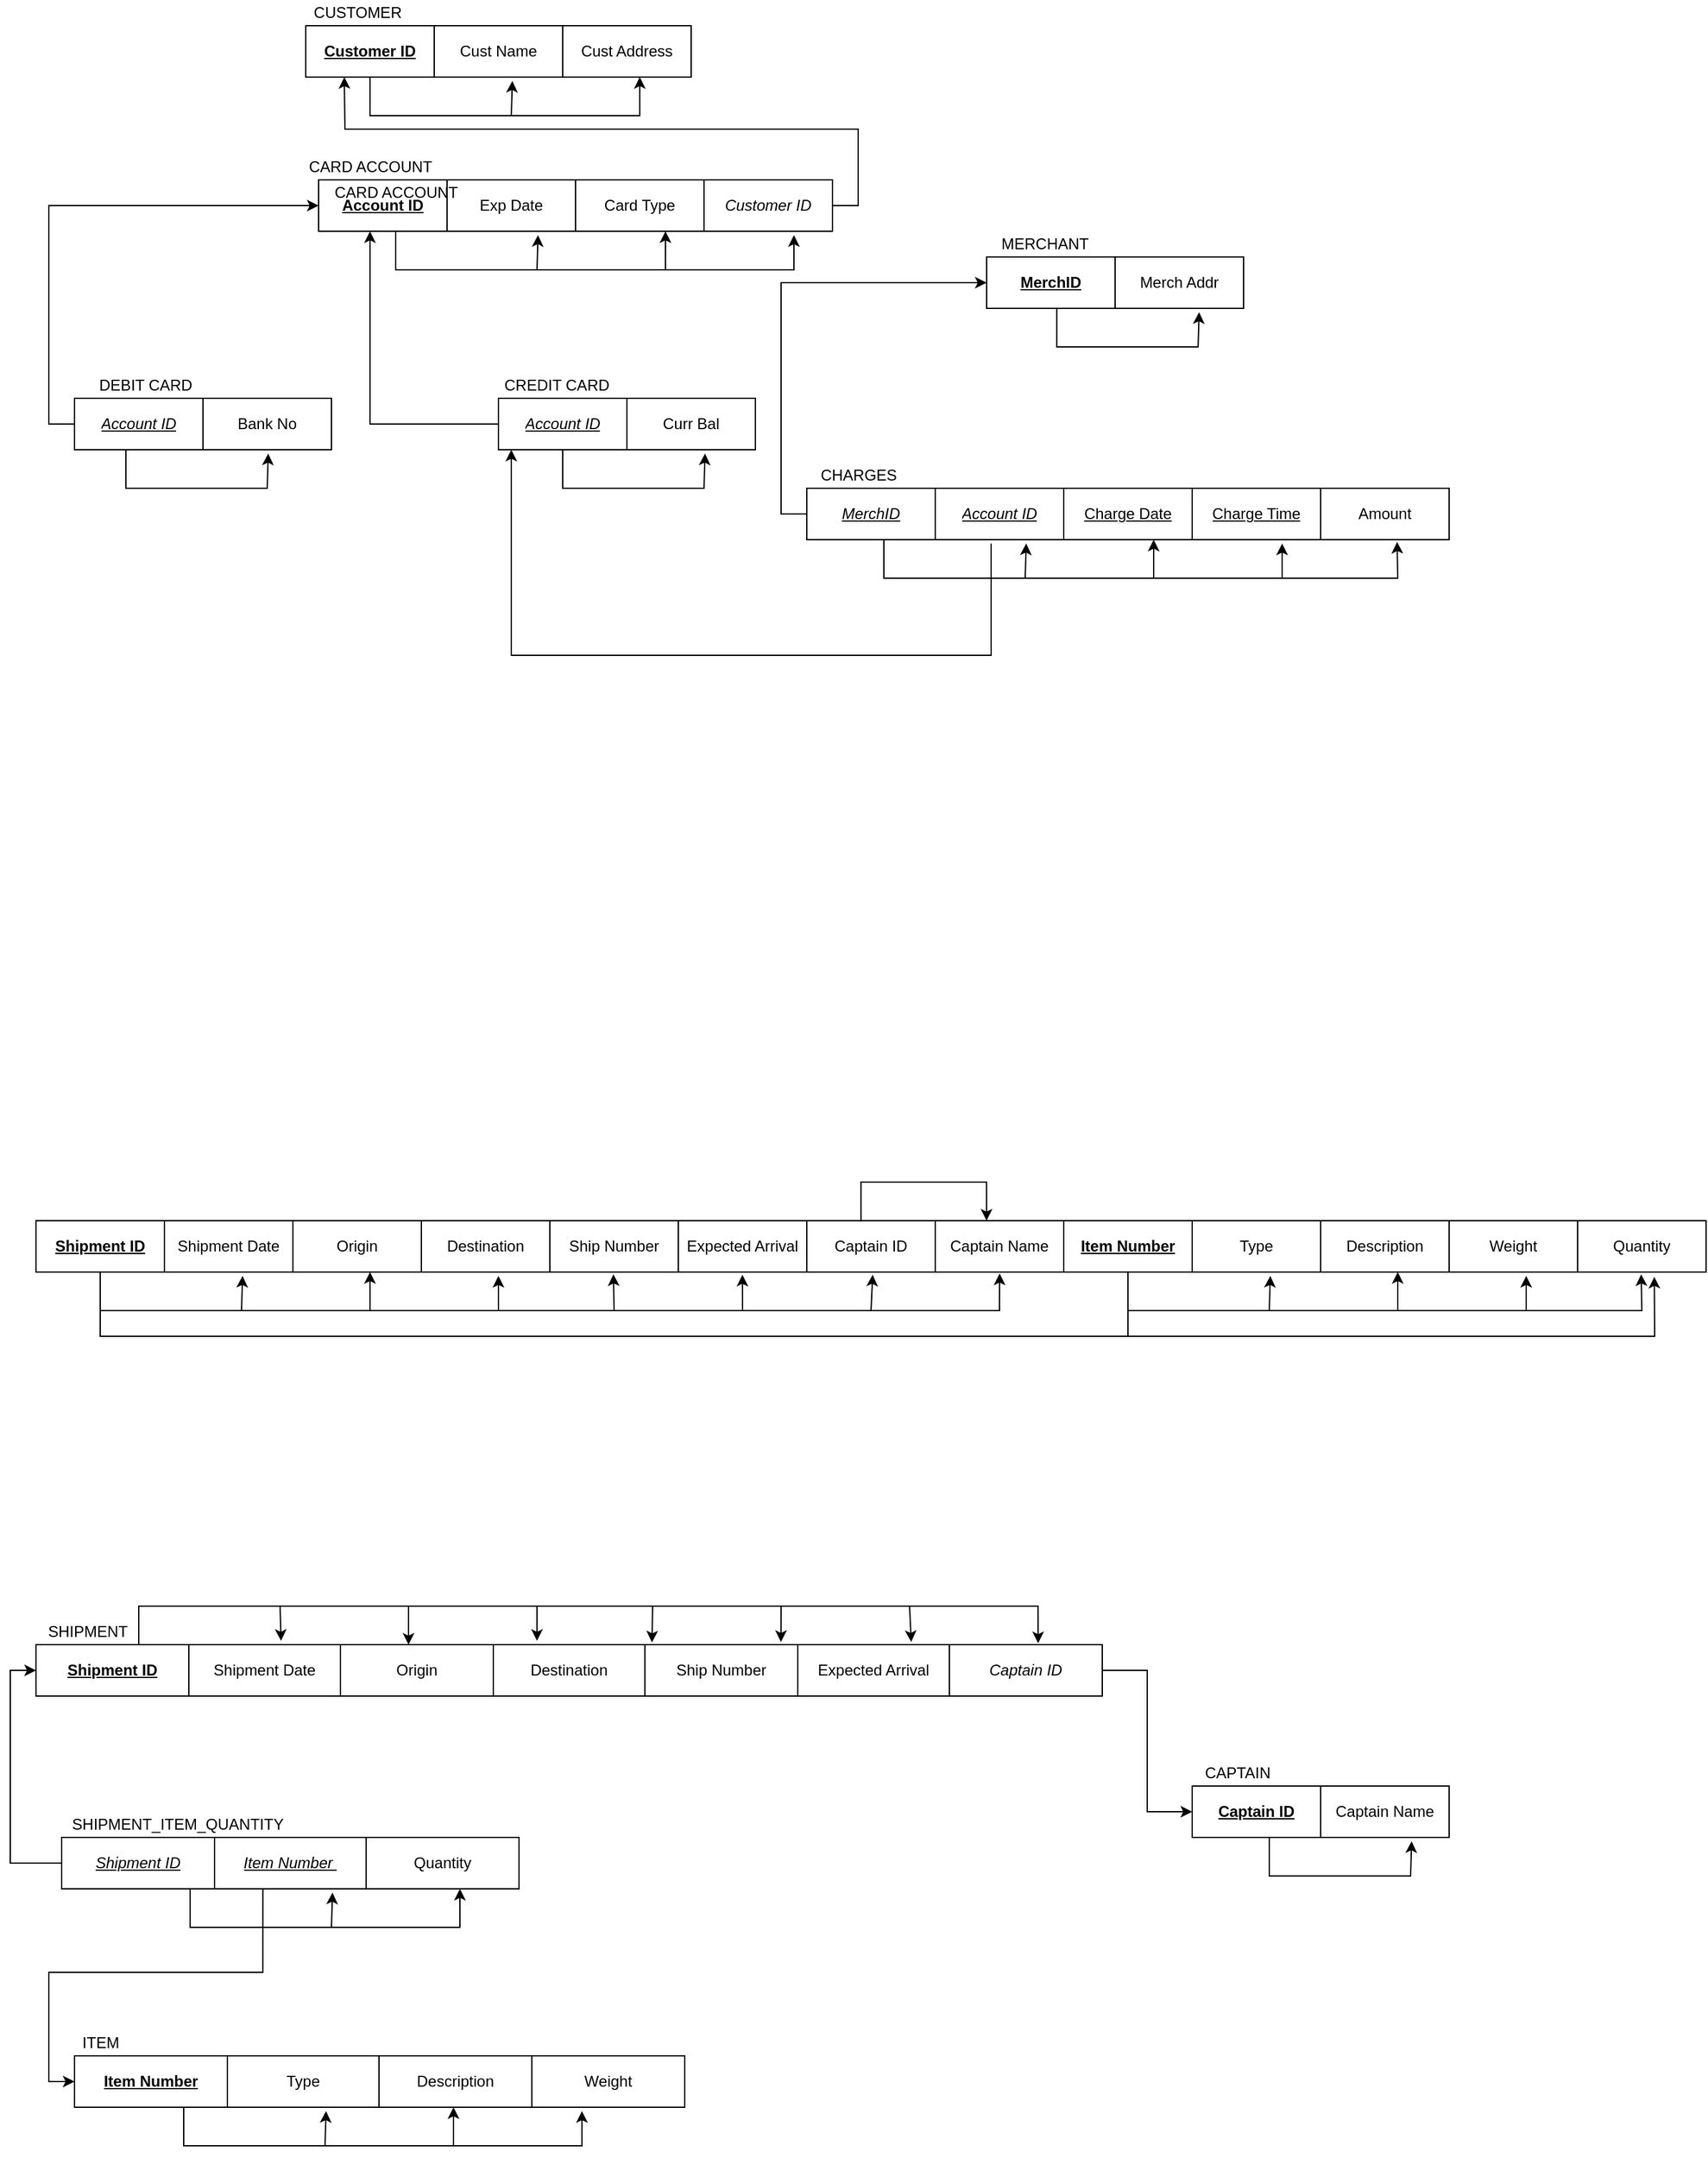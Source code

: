 <mxfile version="16.4.7" type="github">
  <diagram id="DbcbIl6KBmMP3xQ4cQWt" name="Page-1">
    <mxGraphModel dx="2333" dy="964" grid="1" gridSize="10" guides="1" tooltips="1" connect="1" arrows="1" fold="1" page="1" pageScale="1" pageWidth="850" pageHeight="1100" math="0" shadow="0">
      <root>
        <mxCell id="0" />
        <mxCell id="1" parent="0" />
        <mxCell id="wj06lY_lrKmPzSuohOTd-1" value="" style="shape=table;startSize=0;container=1;collapsible=0;childLayout=tableLayout;" vertex="1" parent="1">
          <mxGeometry x="210" y="160" width="300" height="40" as="geometry" />
        </mxCell>
        <mxCell id="wj06lY_lrKmPzSuohOTd-2" value="" style="shape=tableRow;horizontal=0;startSize=0;swimlaneHead=0;swimlaneBody=0;top=0;left=0;bottom=0;right=0;collapsible=0;dropTarget=0;fillColor=none;points=[[0,0.5],[1,0.5]];portConstraint=eastwest;" vertex="1" parent="wj06lY_lrKmPzSuohOTd-1">
          <mxGeometry width="300" height="40" as="geometry" />
        </mxCell>
        <mxCell id="wj06lY_lrKmPzSuohOTd-3" value="&lt;b&gt;&lt;u&gt;Customer ID&lt;/u&gt;&lt;/b&gt;" style="shape=partialRectangle;html=1;whiteSpace=wrap;connectable=0;overflow=hidden;fillColor=none;top=0;left=0;bottom=0;right=0;pointerEvents=1;" vertex="1" parent="wj06lY_lrKmPzSuohOTd-2">
          <mxGeometry width="100" height="40" as="geometry">
            <mxRectangle width="100" height="40" as="alternateBounds" />
          </mxGeometry>
        </mxCell>
        <mxCell id="wj06lY_lrKmPzSuohOTd-4" value="Cust Name" style="shape=partialRectangle;html=1;whiteSpace=wrap;connectable=0;overflow=hidden;fillColor=none;top=0;left=0;bottom=0;right=0;pointerEvents=1;" vertex="1" parent="wj06lY_lrKmPzSuohOTd-2">
          <mxGeometry x="100" width="100" height="40" as="geometry">
            <mxRectangle width="100" height="40" as="alternateBounds" />
          </mxGeometry>
        </mxCell>
        <mxCell id="wj06lY_lrKmPzSuohOTd-5" value="Cust Address" style="shape=partialRectangle;html=1;whiteSpace=wrap;connectable=0;overflow=hidden;fillColor=none;top=0;left=0;bottom=0;right=0;pointerEvents=1;" vertex="1" parent="wj06lY_lrKmPzSuohOTd-2">
          <mxGeometry x="200" width="100" height="40" as="geometry">
            <mxRectangle width="100" height="40" as="alternateBounds" />
          </mxGeometry>
        </mxCell>
        <mxCell id="wj06lY_lrKmPzSuohOTd-7" value="CUSTOMER" style="text;html=1;align=center;verticalAlign=middle;resizable=0;points=[];autosize=1;strokeColor=none;fillColor=none;" vertex="1" parent="1">
          <mxGeometry x="210" y="140" width="80" height="20" as="geometry" />
        </mxCell>
        <mxCell id="wj06lY_lrKmPzSuohOTd-9" value="" style="shape=table;startSize=0;container=1;collapsible=0;childLayout=tableLayout;" vertex="1" parent="1">
          <mxGeometry x="220" y="280" width="400" height="40" as="geometry" />
        </mxCell>
        <mxCell id="wj06lY_lrKmPzSuohOTd-10" value="" style="shape=tableRow;horizontal=0;startSize=0;swimlaneHead=0;swimlaneBody=0;top=0;left=0;bottom=0;right=0;collapsible=0;dropTarget=0;fillColor=none;points=[[0,0.5],[1,0.5]];portConstraint=eastwest;" vertex="1" parent="wj06lY_lrKmPzSuohOTd-9">
          <mxGeometry width="400" height="40" as="geometry" />
        </mxCell>
        <mxCell id="wj06lY_lrKmPzSuohOTd-11" value="&lt;b&gt;&lt;u&gt;Account ID&lt;/u&gt;&lt;/b&gt;" style="shape=partialRectangle;html=1;whiteSpace=wrap;connectable=0;overflow=hidden;fillColor=none;top=0;left=0;bottom=0;right=0;pointerEvents=1;" vertex="1" parent="wj06lY_lrKmPzSuohOTd-10">
          <mxGeometry width="100" height="40" as="geometry">
            <mxRectangle width="100" height="40" as="alternateBounds" />
          </mxGeometry>
        </mxCell>
        <mxCell id="wj06lY_lrKmPzSuohOTd-12" value="Exp Date" style="shape=partialRectangle;html=1;whiteSpace=wrap;connectable=0;overflow=hidden;fillColor=none;top=0;left=0;bottom=0;right=0;pointerEvents=1;" vertex="1" parent="wj06lY_lrKmPzSuohOTd-10">
          <mxGeometry x="100" width="100" height="40" as="geometry">
            <mxRectangle width="100" height="40" as="alternateBounds" />
          </mxGeometry>
        </mxCell>
        <mxCell id="wj06lY_lrKmPzSuohOTd-13" value="Card Type" style="shape=partialRectangle;html=1;whiteSpace=wrap;connectable=0;overflow=hidden;fillColor=none;top=0;left=0;bottom=0;right=0;pointerEvents=1;" vertex="1" parent="wj06lY_lrKmPzSuohOTd-10">
          <mxGeometry x="200" width="100" height="40" as="geometry">
            <mxRectangle width="100" height="40" as="alternateBounds" />
          </mxGeometry>
        </mxCell>
        <mxCell id="wj06lY_lrKmPzSuohOTd-14" value="&lt;i&gt;Customer ID&lt;/i&gt;" style="shape=partialRectangle;html=1;whiteSpace=wrap;connectable=0;overflow=hidden;fillColor=none;top=0;left=0;bottom=0;right=0;pointerEvents=1;" vertex="1" parent="wj06lY_lrKmPzSuohOTd-10">
          <mxGeometry x="300" width="100" height="40" as="geometry">
            <mxRectangle width="100" height="40" as="alternateBounds" />
          </mxGeometry>
        </mxCell>
        <mxCell id="wj06lY_lrKmPzSuohOTd-15" value="CARD ACCOUNT" style="text;html=1;align=center;verticalAlign=middle;resizable=0;points=[];autosize=1;strokeColor=none;fillColor=none;" vertex="1" parent="1">
          <mxGeometry x="205" y="260" width="110" height="20" as="geometry" />
        </mxCell>
        <mxCell id="wj06lY_lrKmPzSuohOTd-16" value="" style="shape=table;startSize=0;container=1;collapsible=0;childLayout=tableLayout;" vertex="1" parent="1">
          <mxGeometry x="30" y="450" width="200" height="40" as="geometry" />
        </mxCell>
        <mxCell id="wj06lY_lrKmPzSuohOTd-17" value="" style="shape=tableRow;horizontal=0;startSize=0;swimlaneHead=0;swimlaneBody=0;top=0;left=0;bottom=0;right=0;collapsible=0;dropTarget=0;fillColor=none;points=[[0,0.5],[1,0.5]];portConstraint=eastwest;" vertex="1" parent="wj06lY_lrKmPzSuohOTd-16">
          <mxGeometry width="200" height="40" as="geometry" />
        </mxCell>
        <mxCell id="wj06lY_lrKmPzSuohOTd-18" value="&lt;i&gt;&lt;u&gt;Account ID&lt;/u&gt;&lt;/i&gt;" style="shape=partialRectangle;html=1;whiteSpace=wrap;connectable=0;overflow=hidden;fillColor=none;top=0;left=0;bottom=0;right=0;pointerEvents=1;" vertex="1" parent="wj06lY_lrKmPzSuohOTd-17">
          <mxGeometry width="100" height="40" as="geometry">
            <mxRectangle width="100" height="40" as="alternateBounds" />
          </mxGeometry>
        </mxCell>
        <mxCell id="wj06lY_lrKmPzSuohOTd-19" value="Bank No" style="shape=partialRectangle;html=1;whiteSpace=wrap;connectable=0;overflow=hidden;fillColor=none;top=0;left=0;bottom=0;right=0;pointerEvents=1;" vertex="1" parent="wj06lY_lrKmPzSuohOTd-17">
          <mxGeometry x="100" width="100" height="40" as="geometry">
            <mxRectangle width="100" height="40" as="alternateBounds" />
          </mxGeometry>
        </mxCell>
        <mxCell id="wj06lY_lrKmPzSuohOTd-22" value="" style="shape=table;startSize=0;container=1;collapsible=0;childLayout=tableLayout;" vertex="1" parent="1">
          <mxGeometry x="360" y="450" width="200" height="40" as="geometry" />
        </mxCell>
        <mxCell id="wj06lY_lrKmPzSuohOTd-23" value="" style="shape=tableRow;horizontal=0;startSize=0;swimlaneHead=0;swimlaneBody=0;top=0;left=0;bottom=0;right=0;collapsible=0;dropTarget=0;fillColor=none;points=[[0,0.5],[1,0.5]];portConstraint=eastwest;" vertex="1" parent="wj06lY_lrKmPzSuohOTd-22">
          <mxGeometry width="200" height="40" as="geometry" />
        </mxCell>
        <mxCell id="wj06lY_lrKmPzSuohOTd-24" value="&lt;u&gt;&lt;i&gt;Account ID&lt;/i&gt;&lt;/u&gt;" style="shape=partialRectangle;html=1;whiteSpace=wrap;connectable=0;overflow=hidden;fillColor=none;top=0;left=0;bottom=0;right=0;pointerEvents=1;" vertex="1" parent="wj06lY_lrKmPzSuohOTd-23">
          <mxGeometry width="100" height="40" as="geometry">
            <mxRectangle width="100" height="40" as="alternateBounds" />
          </mxGeometry>
        </mxCell>
        <mxCell id="wj06lY_lrKmPzSuohOTd-25" value="Curr Bal" style="shape=partialRectangle;html=1;whiteSpace=wrap;connectable=0;overflow=hidden;fillColor=none;top=0;left=0;bottom=0;right=0;pointerEvents=1;" vertex="1" parent="wj06lY_lrKmPzSuohOTd-23">
          <mxGeometry x="100" width="100" height="40" as="geometry">
            <mxRectangle width="100" height="40" as="alternateBounds" />
          </mxGeometry>
        </mxCell>
        <mxCell id="wj06lY_lrKmPzSuohOTd-26" value="" style="shape=table;startSize=0;container=1;collapsible=0;childLayout=tableLayout;" vertex="1" parent="1">
          <mxGeometry x="740" y="340" width="200" height="40" as="geometry" />
        </mxCell>
        <mxCell id="wj06lY_lrKmPzSuohOTd-27" value="" style="shape=tableRow;horizontal=0;startSize=0;swimlaneHead=0;swimlaneBody=0;top=0;left=0;bottom=0;right=0;collapsible=0;dropTarget=0;fillColor=none;points=[[0,0.5],[1,0.5]];portConstraint=eastwest;" vertex="1" parent="wj06lY_lrKmPzSuohOTd-26">
          <mxGeometry width="200" height="40" as="geometry" />
        </mxCell>
        <mxCell id="wj06lY_lrKmPzSuohOTd-28" value="&lt;u&gt;&lt;b&gt;MerchID&lt;/b&gt;&lt;/u&gt;" style="shape=partialRectangle;html=1;whiteSpace=wrap;connectable=0;overflow=hidden;fillColor=none;top=0;left=0;bottom=0;right=0;pointerEvents=1;" vertex="1" parent="wj06lY_lrKmPzSuohOTd-27">
          <mxGeometry width="100" height="40" as="geometry">
            <mxRectangle width="100" height="40" as="alternateBounds" />
          </mxGeometry>
        </mxCell>
        <mxCell id="wj06lY_lrKmPzSuohOTd-29" value="Merch Addr" style="shape=partialRectangle;html=1;whiteSpace=wrap;connectable=0;overflow=hidden;fillColor=none;top=0;left=0;bottom=0;right=0;pointerEvents=1;" vertex="1" parent="wj06lY_lrKmPzSuohOTd-27">
          <mxGeometry x="100" width="100" height="40" as="geometry">
            <mxRectangle width="100" height="40" as="alternateBounds" />
          </mxGeometry>
        </mxCell>
        <mxCell id="wj06lY_lrKmPzSuohOTd-30" value="" style="shape=table;startSize=0;container=1;collapsible=0;childLayout=tableLayout;" vertex="1" parent="1">
          <mxGeometry x="600" y="520" width="500" height="40" as="geometry" />
        </mxCell>
        <mxCell id="wj06lY_lrKmPzSuohOTd-31" value="" style="shape=tableRow;horizontal=0;startSize=0;swimlaneHead=0;swimlaneBody=0;top=0;left=0;bottom=0;right=0;collapsible=0;dropTarget=0;fillColor=none;points=[[0,0.5],[1,0.5]];portConstraint=eastwest;" vertex="1" parent="wj06lY_lrKmPzSuohOTd-30">
          <mxGeometry width="500" height="40" as="geometry" />
        </mxCell>
        <mxCell id="wj06lY_lrKmPzSuohOTd-32" value="&lt;u&gt;&lt;i&gt;MerchID&lt;/i&gt;&lt;/u&gt;" style="shape=partialRectangle;html=1;whiteSpace=wrap;connectable=0;overflow=hidden;fillColor=none;top=0;left=0;bottom=0;right=0;pointerEvents=1;" vertex="1" parent="wj06lY_lrKmPzSuohOTd-31">
          <mxGeometry width="100" height="40" as="geometry">
            <mxRectangle width="100" height="40" as="alternateBounds" />
          </mxGeometry>
        </mxCell>
        <mxCell id="wj06lY_lrKmPzSuohOTd-33" value="&lt;i&gt;&lt;u&gt;Account ID&lt;/u&gt;&lt;/i&gt;" style="shape=partialRectangle;html=1;whiteSpace=wrap;connectable=0;overflow=hidden;fillColor=none;top=0;left=0;bottom=0;right=0;pointerEvents=1;" vertex="1" parent="wj06lY_lrKmPzSuohOTd-31">
          <mxGeometry x="100" width="100" height="40" as="geometry">
            <mxRectangle width="100" height="40" as="alternateBounds" />
          </mxGeometry>
        </mxCell>
        <mxCell id="wj06lY_lrKmPzSuohOTd-34" value="&lt;u&gt;Charge Date&lt;/u&gt;" style="shape=partialRectangle;html=1;whiteSpace=wrap;connectable=0;overflow=hidden;fillColor=none;top=0;left=0;bottom=0;right=0;pointerEvents=1;" vertex="1" parent="wj06lY_lrKmPzSuohOTd-31">
          <mxGeometry x="200" width="100" height="40" as="geometry">
            <mxRectangle width="100" height="40" as="alternateBounds" />
          </mxGeometry>
        </mxCell>
        <mxCell id="wj06lY_lrKmPzSuohOTd-35" value="&lt;u&gt;Charge Time&lt;/u&gt;" style="shape=partialRectangle;html=1;whiteSpace=wrap;connectable=0;overflow=hidden;fillColor=none;top=0;left=0;bottom=0;right=0;pointerEvents=1;" vertex="1" parent="wj06lY_lrKmPzSuohOTd-31">
          <mxGeometry x="300" width="100" height="40" as="geometry">
            <mxRectangle width="100" height="40" as="alternateBounds" />
          </mxGeometry>
        </mxCell>
        <mxCell id="wj06lY_lrKmPzSuohOTd-37" value="Amount" style="shape=partialRectangle;html=1;whiteSpace=wrap;connectable=0;overflow=hidden;fillColor=none;top=0;left=0;bottom=0;right=0;pointerEvents=1;" vertex="1" parent="wj06lY_lrKmPzSuohOTd-31">
          <mxGeometry x="400" width="100" height="40" as="geometry">
            <mxRectangle width="100" height="40" as="alternateBounds" />
          </mxGeometry>
        </mxCell>
        <mxCell id="wj06lY_lrKmPzSuohOTd-40" style="edgeStyle=orthogonalEdgeStyle;rounded=0;orthogonalLoop=1;jettySize=auto;html=1;exitX=0;exitY=0.5;exitDx=0;exitDy=0;entryX=0.1;entryY=1;entryDx=0;entryDy=0;entryPerimeter=0;" edge="1" parent="1" source="wj06lY_lrKmPzSuohOTd-23" target="wj06lY_lrKmPzSuohOTd-10">
          <mxGeometry relative="1" as="geometry" />
        </mxCell>
        <mxCell id="wj06lY_lrKmPzSuohOTd-41" style="edgeStyle=orthogonalEdgeStyle;rounded=0;orthogonalLoop=1;jettySize=auto;html=1;exitX=0;exitY=0.5;exitDx=0;exitDy=0;entryX=0;entryY=0.5;entryDx=0;entryDy=0;" edge="1" parent="1" source="wj06lY_lrKmPzSuohOTd-17" target="wj06lY_lrKmPzSuohOTd-10">
          <mxGeometry relative="1" as="geometry" />
        </mxCell>
        <mxCell id="wj06lY_lrKmPzSuohOTd-42" style="edgeStyle=orthogonalEdgeStyle;rounded=0;orthogonalLoop=1;jettySize=auto;html=1;exitX=1;exitY=0.5;exitDx=0;exitDy=0;" edge="1" parent="1" source="wj06lY_lrKmPzSuohOTd-10">
          <mxGeometry relative="1" as="geometry">
            <mxPoint x="240" y="200" as="targetPoint" />
          </mxGeometry>
        </mxCell>
        <mxCell id="wj06lY_lrKmPzSuohOTd-43" value="" style="endArrow=classic;html=1;rounded=0;entryX=0.536;entryY=1.075;entryDx=0;entryDy=0;entryPerimeter=0;" edge="1" parent="1" target="wj06lY_lrKmPzSuohOTd-2">
          <mxGeometry width="50" height="50" relative="1" as="geometry">
            <mxPoint x="260" y="200" as="sourcePoint" />
            <mxPoint x="400" y="210" as="targetPoint" />
            <Array as="points">
              <mxPoint x="260" y="230" />
              <mxPoint x="370" y="230" />
            </Array>
          </mxGeometry>
        </mxCell>
        <mxCell id="wj06lY_lrKmPzSuohOTd-44" value="" style="endArrow=classic;html=1;rounded=0;" edge="1" parent="1">
          <mxGeometry width="50" height="50" relative="1" as="geometry">
            <mxPoint x="260" y="200" as="sourcePoint" />
            <mxPoint x="470" y="200" as="targetPoint" />
            <Array as="points">
              <mxPoint x="260" y="230" />
              <mxPoint x="470" y="230" />
            </Array>
          </mxGeometry>
        </mxCell>
        <mxCell id="wj06lY_lrKmPzSuohOTd-45" value="" style="endArrow=classic;html=1;rounded=0;entryX=0.536;entryY=1.075;entryDx=0;entryDy=0;entryPerimeter=0;" edge="1" parent="1">
          <mxGeometry width="50" height="50" relative="1" as="geometry">
            <mxPoint x="280" y="320" as="sourcePoint" />
            <mxPoint x="390.8" y="323" as="targetPoint" />
            <Array as="points">
              <mxPoint x="280" y="350" />
              <mxPoint x="390" y="350" />
            </Array>
          </mxGeometry>
        </mxCell>
        <mxCell id="wj06lY_lrKmPzSuohOTd-46" value="" style="endArrow=classic;html=1;rounded=0;" edge="1" parent="1">
          <mxGeometry width="50" height="50" relative="1" as="geometry">
            <mxPoint x="280" y="320" as="sourcePoint" />
            <mxPoint x="490" y="320" as="targetPoint" />
            <Array as="points">
              <mxPoint x="280" y="350" />
              <mxPoint x="490" y="350" />
            </Array>
          </mxGeometry>
        </mxCell>
        <mxCell id="wj06lY_lrKmPzSuohOTd-47" value="" style="endArrow=classic;html=1;rounded=0;entryX=0.536;entryY=1.075;entryDx=0;entryDy=0;entryPerimeter=0;" edge="1" parent="1">
          <mxGeometry width="50" height="50" relative="1" as="geometry">
            <mxPoint x="70" y="490" as="sourcePoint" />
            <mxPoint x="180.8" y="493" as="targetPoint" />
            <Array as="points">
              <mxPoint x="70" y="520" />
              <mxPoint x="180" y="520" />
            </Array>
          </mxGeometry>
        </mxCell>
        <mxCell id="wj06lY_lrKmPzSuohOTd-49" value="" style="endArrow=classic;html=1;rounded=0;entryX=0.536;entryY=1.075;entryDx=0;entryDy=0;entryPerimeter=0;" edge="1" parent="1">
          <mxGeometry width="50" height="50" relative="1" as="geometry">
            <mxPoint x="410" y="490" as="sourcePoint" />
            <mxPoint x="520.8" y="493" as="targetPoint" />
            <Array as="points">
              <mxPoint x="410" y="520" />
              <mxPoint x="520" y="520" />
            </Array>
          </mxGeometry>
        </mxCell>
        <mxCell id="wj06lY_lrKmPzSuohOTd-51" value="" style="endArrow=classic;html=1;rounded=0;entryX=0.925;entryY=1.075;entryDx=0;entryDy=0;entryPerimeter=0;" edge="1" parent="1" target="wj06lY_lrKmPzSuohOTd-10">
          <mxGeometry width="50" height="50" relative="1" as="geometry">
            <mxPoint x="280" y="320" as="sourcePoint" />
            <mxPoint x="490" y="320" as="targetPoint" />
            <Array as="points">
              <mxPoint x="280" y="350" />
              <mxPoint x="590" y="350" />
            </Array>
          </mxGeometry>
        </mxCell>
        <mxCell id="wj06lY_lrKmPzSuohOTd-53" value="" style="endArrow=classic;html=1;rounded=0;entryX=0.536;entryY=1.075;entryDx=0;entryDy=0;entryPerimeter=0;" edge="1" parent="1">
          <mxGeometry width="50" height="50" relative="1" as="geometry">
            <mxPoint x="660" y="560" as="sourcePoint" />
            <mxPoint x="770.8" y="563" as="targetPoint" />
            <Array as="points">
              <mxPoint x="660" y="590" />
              <mxPoint x="770" y="590" />
            </Array>
          </mxGeometry>
        </mxCell>
        <mxCell id="wj06lY_lrKmPzSuohOTd-54" value="" style="endArrow=classic;html=1;rounded=0;" edge="1" parent="1">
          <mxGeometry width="50" height="50" relative="1" as="geometry">
            <mxPoint x="660" y="560" as="sourcePoint" />
            <mxPoint x="870" y="560" as="targetPoint" />
            <Array as="points">
              <mxPoint x="660" y="590" />
              <mxPoint x="870" y="590" />
            </Array>
          </mxGeometry>
        </mxCell>
        <mxCell id="wj06lY_lrKmPzSuohOTd-55" value="" style="endArrow=classic;html=1;rounded=0;entryX=0.925;entryY=1.075;entryDx=0;entryDy=0;entryPerimeter=0;" edge="1" parent="1">
          <mxGeometry width="50" height="50" relative="1" as="geometry">
            <mxPoint x="660" y="560" as="sourcePoint" />
            <mxPoint x="970" y="563" as="targetPoint" />
            <Array as="points">
              <mxPoint x="660" y="590" />
              <mxPoint x="970" y="590" />
            </Array>
          </mxGeometry>
        </mxCell>
        <mxCell id="wj06lY_lrKmPzSuohOTd-56" style="edgeStyle=orthogonalEdgeStyle;rounded=0;orthogonalLoop=1;jettySize=auto;html=1;exitX=0;exitY=0.5;exitDx=0;exitDy=0;entryX=0;entryY=0.5;entryDx=0;entryDy=0;" edge="1" parent="1" source="wj06lY_lrKmPzSuohOTd-31" target="wj06lY_lrKmPzSuohOTd-27">
          <mxGeometry relative="1" as="geometry">
            <Array as="points">
              <mxPoint x="580" y="540" />
              <mxPoint x="580" y="360" />
              <mxPoint x="730" y="360" />
            </Array>
          </mxGeometry>
        </mxCell>
        <mxCell id="wj06lY_lrKmPzSuohOTd-57" value="" style="endArrow=classic;html=1;rounded=0;edgeStyle=orthogonalEdgeStyle;exitX=0.287;exitY=1.075;exitDx=0;exitDy=0;exitPerimeter=0;" edge="1" parent="1" source="wj06lY_lrKmPzSuohOTd-31">
          <mxGeometry width="50" height="50" relative="1" as="geometry">
            <mxPoint x="760" y="650" as="sourcePoint" />
            <mxPoint x="370" y="490" as="targetPoint" />
            <Array as="points">
              <mxPoint x="744" y="650" />
              <mxPoint x="370" y="650" />
            </Array>
          </mxGeometry>
        </mxCell>
        <mxCell id="wj06lY_lrKmPzSuohOTd-58" value="" style="endArrow=classic;html=1;rounded=0;entryX=0.919;entryY=1.044;entryDx=0;entryDy=0;entryPerimeter=0;" edge="1" parent="1" target="wj06lY_lrKmPzSuohOTd-31">
          <mxGeometry width="50" height="50" relative="1" as="geometry">
            <mxPoint x="660" y="560.0" as="sourcePoint" />
            <mxPoint x="970" y="563" as="targetPoint" />
            <Array as="points">
              <mxPoint x="660" y="590" />
              <mxPoint x="1060" y="590" />
            </Array>
          </mxGeometry>
        </mxCell>
        <mxCell id="wj06lY_lrKmPzSuohOTd-59" value="" style="endArrow=classic;html=1;rounded=0;entryX=0.536;entryY=1.075;entryDx=0;entryDy=0;entryPerimeter=0;" edge="1" parent="1">
          <mxGeometry width="50" height="50" relative="1" as="geometry">
            <mxPoint x="794.6" y="380.0" as="sourcePoint" />
            <mxPoint x="905.4" y="383" as="targetPoint" />
            <Array as="points">
              <mxPoint x="794.6" y="410" />
              <mxPoint x="904.6" y="410" />
            </Array>
          </mxGeometry>
        </mxCell>
        <mxCell id="wj06lY_lrKmPzSuohOTd-62" value="" style="shape=table;startSize=0;container=1;collapsible=0;childLayout=tableLayout;" vertex="1" parent="1">
          <mxGeometry y="1090" width="1300" height="40" as="geometry" />
        </mxCell>
        <mxCell id="wj06lY_lrKmPzSuohOTd-63" value="" style="shape=tableRow;horizontal=0;startSize=0;swimlaneHead=0;swimlaneBody=0;top=0;left=0;bottom=0;right=0;collapsible=0;dropTarget=0;fillColor=none;points=[[0,0.5],[1,0.5]];portConstraint=eastwest;" vertex="1" parent="wj06lY_lrKmPzSuohOTd-62">
          <mxGeometry width="1300" height="40" as="geometry" />
        </mxCell>
        <mxCell id="wj06lY_lrKmPzSuohOTd-64" value="&lt;u&gt;&lt;b&gt;Shipment ID&lt;/b&gt;&lt;/u&gt;" style="shape=partialRectangle;html=1;whiteSpace=wrap;connectable=0;overflow=hidden;fillColor=none;top=0;left=0;bottom=0;right=0;pointerEvents=1;" vertex="1" parent="wj06lY_lrKmPzSuohOTd-63">
          <mxGeometry width="100" height="40" as="geometry">
            <mxRectangle width="100" height="40" as="alternateBounds" />
          </mxGeometry>
        </mxCell>
        <mxCell id="wj06lY_lrKmPzSuohOTd-65" value="Shipment Date" style="shape=partialRectangle;html=1;whiteSpace=wrap;connectable=0;overflow=hidden;fillColor=none;top=0;left=0;bottom=0;right=0;pointerEvents=1;" vertex="1" parent="wj06lY_lrKmPzSuohOTd-63">
          <mxGeometry x="100" width="100" height="40" as="geometry">
            <mxRectangle width="100" height="40" as="alternateBounds" />
          </mxGeometry>
        </mxCell>
        <mxCell id="wj06lY_lrKmPzSuohOTd-66" value="Origin" style="shape=partialRectangle;html=1;whiteSpace=wrap;connectable=0;overflow=hidden;fillColor=none;top=0;left=0;bottom=0;right=0;pointerEvents=1;" vertex="1" parent="wj06lY_lrKmPzSuohOTd-63">
          <mxGeometry x="200" width="100" height="40" as="geometry">
            <mxRectangle width="100" height="40" as="alternateBounds" />
          </mxGeometry>
        </mxCell>
        <mxCell id="wj06lY_lrKmPzSuohOTd-67" value="Destination" style="shape=partialRectangle;html=1;whiteSpace=wrap;connectable=0;overflow=hidden;fillColor=none;top=0;left=0;bottom=0;right=0;pointerEvents=1;" vertex="1" parent="wj06lY_lrKmPzSuohOTd-63">
          <mxGeometry x="300" width="100" height="40" as="geometry">
            <mxRectangle width="100" height="40" as="alternateBounds" />
          </mxGeometry>
        </mxCell>
        <mxCell id="wj06lY_lrKmPzSuohOTd-68" value="Ship Number" style="shape=partialRectangle;html=1;whiteSpace=wrap;connectable=0;overflow=hidden;fillColor=none;top=0;left=0;bottom=0;right=0;pointerEvents=1;" vertex="1" parent="wj06lY_lrKmPzSuohOTd-63">
          <mxGeometry x="400" width="100" height="40" as="geometry">
            <mxRectangle width="100" height="40" as="alternateBounds" />
          </mxGeometry>
        </mxCell>
        <mxCell id="wj06lY_lrKmPzSuohOTd-69" value="Expected Arrival" style="shape=partialRectangle;html=1;whiteSpace=wrap;connectable=0;overflow=hidden;fillColor=none;top=0;left=0;bottom=0;right=0;pointerEvents=1;" vertex="1" parent="wj06lY_lrKmPzSuohOTd-63">
          <mxGeometry x="500" width="100" height="40" as="geometry">
            <mxRectangle width="100" height="40" as="alternateBounds" />
          </mxGeometry>
        </mxCell>
        <mxCell id="wj06lY_lrKmPzSuohOTd-70" value="Captain ID" style="shape=partialRectangle;html=1;whiteSpace=wrap;connectable=0;overflow=hidden;fillColor=none;top=0;left=0;bottom=0;right=0;pointerEvents=1;" vertex="1" parent="wj06lY_lrKmPzSuohOTd-63">
          <mxGeometry x="600" width="100" height="40" as="geometry">
            <mxRectangle width="100" height="40" as="alternateBounds" />
          </mxGeometry>
        </mxCell>
        <mxCell id="wj06lY_lrKmPzSuohOTd-71" value="Captain Name" style="shape=partialRectangle;html=1;whiteSpace=wrap;connectable=0;overflow=hidden;fillColor=none;top=0;left=0;bottom=0;right=0;pointerEvents=1;" vertex="1" parent="wj06lY_lrKmPzSuohOTd-63">
          <mxGeometry x="700" width="100" height="40" as="geometry">
            <mxRectangle width="100" height="40" as="alternateBounds" />
          </mxGeometry>
        </mxCell>
        <mxCell id="wj06lY_lrKmPzSuohOTd-72" value="&lt;b&gt;&lt;u&gt;Item Number&lt;/u&gt;&lt;/b&gt;" style="shape=partialRectangle;html=1;whiteSpace=wrap;connectable=0;overflow=hidden;fillColor=none;top=0;left=0;bottom=0;right=0;pointerEvents=1;" vertex="1" parent="wj06lY_lrKmPzSuohOTd-63">
          <mxGeometry x="800" width="100" height="40" as="geometry">
            <mxRectangle width="100" height="40" as="alternateBounds" />
          </mxGeometry>
        </mxCell>
        <mxCell id="wj06lY_lrKmPzSuohOTd-73" value="Type" style="shape=partialRectangle;html=1;whiteSpace=wrap;connectable=0;overflow=hidden;fillColor=none;top=0;left=0;bottom=0;right=0;pointerEvents=1;" vertex="1" parent="wj06lY_lrKmPzSuohOTd-63">
          <mxGeometry x="900" width="100" height="40" as="geometry">
            <mxRectangle width="100" height="40" as="alternateBounds" />
          </mxGeometry>
        </mxCell>
        <mxCell id="wj06lY_lrKmPzSuohOTd-74" value="Description" style="shape=partialRectangle;html=1;whiteSpace=wrap;connectable=0;overflow=hidden;fillColor=none;top=0;left=0;bottom=0;right=0;pointerEvents=1;" vertex="1" parent="wj06lY_lrKmPzSuohOTd-63">
          <mxGeometry x="1000" width="100" height="40" as="geometry">
            <mxRectangle width="100" height="40" as="alternateBounds" />
          </mxGeometry>
        </mxCell>
        <mxCell id="wj06lY_lrKmPzSuohOTd-75" value="Weight" style="shape=partialRectangle;html=1;whiteSpace=wrap;connectable=0;overflow=hidden;fillColor=none;top=0;left=0;bottom=0;right=0;pointerEvents=1;" vertex="1" parent="wj06lY_lrKmPzSuohOTd-63">
          <mxGeometry x="1100" width="100" height="40" as="geometry">
            <mxRectangle width="100" height="40" as="alternateBounds" />
          </mxGeometry>
        </mxCell>
        <mxCell id="wj06lY_lrKmPzSuohOTd-76" value="Quantity" style="shape=partialRectangle;html=1;whiteSpace=wrap;connectable=0;overflow=hidden;fillColor=none;top=0;left=0;bottom=0;right=0;pointerEvents=1;" vertex="1" parent="wj06lY_lrKmPzSuohOTd-63">
          <mxGeometry x="1200" width="100" height="40" as="geometry">
            <mxRectangle width="100" height="40" as="alternateBounds" />
          </mxGeometry>
        </mxCell>
        <mxCell id="wj06lY_lrKmPzSuohOTd-77" value="" style="endArrow=classic;html=1;rounded=0;entryX=0.536;entryY=1.075;entryDx=0;entryDy=0;entryPerimeter=0;" edge="1" parent="1">
          <mxGeometry width="50" height="50" relative="1" as="geometry">
            <mxPoint x="50" y="1130.0" as="sourcePoint" />
            <mxPoint x="160.8" y="1133" as="targetPoint" />
            <Array as="points">
              <mxPoint x="50" y="1160" />
              <mxPoint x="160" y="1160" />
            </Array>
          </mxGeometry>
        </mxCell>
        <mxCell id="wj06lY_lrKmPzSuohOTd-78" value="" style="endArrow=classic;html=1;rounded=0;" edge="1" parent="1">
          <mxGeometry width="50" height="50" relative="1" as="geometry">
            <mxPoint x="50" y="1130.0" as="sourcePoint" />
            <mxPoint x="260" y="1130.0" as="targetPoint" />
            <Array as="points">
              <mxPoint x="50" y="1160" />
              <mxPoint x="260" y="1160" />
            </Array>
          </mxGeometry>
        </mxCell>
        <mxCell id="wj06lY_lrKmPzSuohOTd-79" value="" style="endArrow=classic;html=1;rounded=0;entryX=0.925;entryY=1.075;entryDx=0;entryDy=0;entryPerimeter=0;" edge="1" parent="1">
          <mxGeometry width="50" height="50" relative="1" as="geometry">
            <mxPoint x="50" y="1130.0" as="sourcePoint" />
            <mxPoint x="360" y="1133" as="targetPoint" />
            <Array as="points">
              <mxPoint x="50" y="1160" />
              <mxPoint x="360" y="1160" />
            </Array>
          </mxGeometry>
        </mxCell>
        <mxCell id="wj06lY_lrKmPzSuohOTd-80" value="" style="endArrow=classic;html=1;rounded=0;entryX=0.919;entryY=1.044;entryDx=0;entryDy=0;entryPerimeter=0;" edge="1" parent="1">
          <mxGeometry width="50" height="50" relative="1" as="geometry">
            <mxPoint x="50" y="1130.0" as="sourcePoint" />
            <mxPoint x="449.5" y="1131.76" as="targetPoint" />
            <Array as="points">
              <mxPoint x="50" y="1160" />
              <mxPoint x="450" y="1160" />
            </Array>
          </mxGeometry>
        </mxCell>
        <mxCell id="wj06lY_lrKmPzSuohOTd-81" value="" style="endArrow=classic;html=1;rounded=0;entryX=0.423;entryY=1.053;entryDx=0;entryDy=0;entryPerimeter=0;" edge="1" parent="1" target="wj06lY_lrKmPzSuohOTd-63">
          <mxGeometry width="50" height="50" relative="1" as="geometry">
            <mxPoint x="50" y="1130" as="sourcePoint" />
            <mxPoint x="449.5" y="1131.76" as="targetPoint" />
            <Array as="points">
              <mxPoint x="50" y="1160" />
              <mxPoint x="550" y="1160" />
            </Array>
          </mxGeometry>
        </mxCell>
        <mxCell id="wj06lY_lrKmPzSuohOTd-82" value="" style="endArrow=classic;html=1;rounded=0;entryX=0.501;entryY=1.053;entryDx=0;entryDy=0;entryPerimeter=0;" edge="1" parent="1" target="wj06lY_lrKmPzSuohOTd-63">
          <mxGeometry width="50" height="50" relative="1" as="geometry">
            <mxPoint x="50" y="1130" as="sourcePoint" />
            <mxPoint x="549.9" y="1132.12" as="targetPoint" />
            <Array as="points">
              <mxPoint x="50" y="1160" />
              <mxPoint x="650" y="1160" />
            </Array>
          </mxGeometry>
        </mxCell>
        <mxCell id="wj06lY_lrKmPzSuohOTd-83" value="" style="endArrow=classic;html=1;rounded=0;entryX=0.577;entryY=1.029;entryDx=0;entryDy=0;entryPerimeter=0;" edge="1" parent="1" target="wj06lY_lrKmPzSuohOTd-63">
          <mxGeometry width="50" height="50" relative="1" as="geometry">
            <mxPoint x="50" y="1130" as="sourcePoint" />
            <mxPoint x="651.3" y="1132.12" as="targetPoint" />
            <Array as="points">
              <mxPoint x="50" y="1160" />
              <mxPoint x="750" y="1160" />
            </Array>
          </mxGeometry>
        </mxCell>
        <mxCell id="wj06lY_lrKmPzSuohOTd-85" value="" style="endArrow=classic;html=1;rounded=0;fontSize=14;edgeStyle=orthogonalEdgeStyle;exitX=0.494;exitY=0.018;exitDx=0;exitDy=0;exitPerimeter=0;" edge="1" parent="1" source="wj06lY_lrKmPzSuohOTd-63">
          <mxGeometry width="50" height="50" relative="1" as="geometry">
            <mxPoint x="669.94" y="1050" as="sourcePoint" />
            <mxPoint x="739.94" y="1090" as="targetPoint" />
            <Array as="points">
              <mxPoint x="642" y="1060" />
              <mxPoint x="740" y="1060" />
            </Array>
          </mxGeometry>
        </mxCell>
        <mxCell id="wj06lY_lrKmPzSuohOTd-95" value="" style="endArrow=classic;html=1;rounded=0;entryX=0.536;entryY=1.075;entryDx=0;entryDy=0;entryPerimeter=0;" edge="1" parent="1">
          <mxGeometry width="50" height="50" relative="1" as="geometry">
            <mxPoint x="850" y="1130" as="sourcePoint" />
            <mxPoint x="960.8" y="1133" as="targetPoint" />
            <Array as="points">
              <mxPoint x="850" y="1160" />
              <mxPoint x="960" y="1160" />
            </Array>
          </mxGeometry>
        </mxCell>
        <mxCell id="wj06lY_lrKmPzSuohOTd-96" value="" style="endArrow=classic;html=1;rounded=0;" edge="1" parent="1">
          <mxGeometry width="50" height="50" relative="1" as="geometry">
            <mxPoint x="850" y="1130" as="sourcePoint" />
            <mxPoint x="1060" y="1130" as="targetPoint" />
            <Array as="points">
              <mxPoint x="850" y="1160" />
              <mxPoint x="1060" y="1160" />
            </Array>
          </mxGeometry>
        </mxCell>
        <mxCell id="wj06lY_lrKmPzSuohOTd-97" value="" style="endArrow=classic;html=1;rounded=0;entryX=0.925;entryY=1.075;entryDx=0;entryDy=0;entryPerimeter=0;" edge="1" parent="1">
          <mxGeometry width="50" height="50" relative="1" as="geometry">
            <mxPoint x="850" y="1130" as="sourcePoint" />
            <mxPoint x="1160" y="1133" as="targetPoint" />
            <Array as="points">
              <mxPoint x="850" y="1160" />
              <mxPoint x="1160" y="1160" />
            </Array>
          </mxGeometry>
        </mxCell>
        <mxCell id="wj06lY_lrKmPzSuohOTd-98" value="" style="endArrow=classic;html=1;rounded=0;entryX=0.919;entryY=1.044;entryDx=0;entryDy=0;entryPerimeter=0;" edge="1" parent="1">
          <mxGeometry width="50" height="50" relative="1" as="geometry">
            <mxPoint x="850" y="1130" as="sourcePoint" />
            <mxPoint x="1249.5" y="1131.76" as="targetPoint" />
            <Array as="points">
              <mxPoint x="850" y="1160" />
              <mxPoint x="1250" y="1160" />
            </Array>
          </mxGeometry>
        </mxCell>
        <mxCell id="wj06lY_lrKmPzSuohOTd-105" value="" style="shape=table;startSize=0;container=1;collapsible=0;childLayout=tableLayout;" vertex="1" parent="1">
          <mxGeometry y="1420" width="830" height="40" as="geometry" />
        </mxCell>
        <mxCell id="wj06lY_lrKmPzSuohOTd-106" value="" style="shape=tableRow;horizontal=0;startSize=0;swimlaneHead=0;swimlaneBody=0;top=0;left=0;bottom=0;right=0;collapsible=0;dropTarget=0;fillColor=none;points=[[0,0.5],[1,0.5]];portConstraint=eastwest;" vertex="1" parent="wj06lY_lrKmPzSuohOTd-105">
          <mxGeometry width="830" height="40" as="geometry" />
        </mxCell>
        <mxCell id="wj06lY_lrKmPzSuohOTd-107" value="&lt;u&gt;&lt;b&gt;Shipment ID&lt;/b&gt;&lt;/u&gt;" style="shape=partialRectangle;html=1;whiteSpace=wrap;connectable=0;overflow=hidden;fillColor=none;top=0;left=0;bottom=0;right=0;pointerEvents=1;" vertex="1" parent="wj06lY_lrKmPzSuohOTd-106">
          <mxGeometry width="119" height="40" as="geometry">
            <mxRectangle width="119" height="40" as="alternateBounds" />
          </mxGeometry>
        </mxCell>
        <mxCell id="wj06lY_lrKmPzSuohOTd-108" value="Shipment Date" style="shape=partialRectangle;html=1;whiteSpace=wrap;connectable=0;overflow=hidden;fillColor=none;top=0;left=0;bottom=0;right=0;pointerEvents=1;" vertex="1" parent="wj06lY_lrKmPzSuohOTd-106">
          <mxGeometry x="119" width="118" height="40" as="geometry">
            <mxRectangle width="118" height="40" as="alternateBounds" />
          </mxGeometry>
        </mxCell>
        <mxCell id="wj06lY_lrKmPzSuohOTd-109" value="Origin" style="shape=partialRectangle;html=1;whiteSpace=wrap;connectable=0;overflow=hidden;fillColor=none;top=0;left=0;bottom=0;right=0;pointerEvents=1;" vertex="1" parent="wj06lY_lrKmPzSuohOTd-106">
          <mxGeometry x="237" width="119" height="40" as="geometry">
            <mxRectangle width="119" height="40" as="alternateBounds" />
          </mxGeometry>
        </mxCell>
        <mxCell id="wj06lY_lrKmPzSuohOTd-110" value="Destination" style="shape=partialRectangle;html=1;whiteSpace=wrap;connectable=0;overflow=hidden;fillColor=none;top=0;left=0;bottom=0;right=0;pointerEvents=1;" vertex="1" parent="wj06lY_lrKmPzSuohOTd-106">
          <mxGeometry x="356" width="118" height="40" as="geometry">
            <mxRectangle width="118" height="40" as="alternateBounds" />
          </mxGeometry>
        </mxCell>
        <mxCell id="wj06lY_lrKmPzSuohOTd-111" value="Ship Number" style="shape=partialRectangle;html=1;whiteSpace=wrap;connectable=0;overflow=hidden;fillColor=none;top=0;left=0;bottom=0;right=0;pointerEvents=1;" vertex="1" parent="wj06lY_lrKmPzSuohOTd-106">
          <mxGeometry x="474" width="119" height="40" as="geometry">
            <mxRectangle width="119" height="40" as="alternateBounds" />
          </mxGeometry>
        </mxCell>
        <mxCell id="wj06lY_lrKmPzSuohOTd-112" value="Expected Arrival" style="shape=partialRectangle;html=1;whiteSpace=wrap;connectable=0;overflow=hidden;fillColor=none;top=0;left=0;bottom=0;right=0;pointerEvents=1;" vertex="1" parent="wj06lY_lrKmPzSuohOTd-106">
          <mxGeometry x="593" width="118" height="40" as="geometry">
            <mxRectangle width="118" height="40" as="alternateBounds" />
          </mxGeometry>
        </mxCell>
        <mxCell id="wj06lY_lrKmPzSuohOTd-113" value="&lt;i&gt;Captain ID&lt;/i&gt;" style="shape=partialRectangle;html=1;whiteSpace=wrap;connectable=0;overflow=hidden;fillColor=none;top=0;left=0;bottom=0;right=0;pointerEvents=1;" vertex="1" parent="wj06lY_lrKmPzSuohOTd-106">
          <mxGeometry x="711" width="119" height="40" as="geometry">
            <mxRectangle width="119" height="40" as="alternateBounds" />
          </mxGeometry>
        </mxCell>
        <mxCell id="wj06lY_lrKmPzSuohOTd-120" value="" style="endArrow=classic;html=1;rounded=0;entryX=0.536;entryY=1.075;entryDx=0;entryDy=0;entryPerimeter=0;" edge="1" parent="1">
          <mxGeometry width="50" height="50" relative="1" as="geometry">
            <mxPoint x="80" y="1420" as="sourcePoint" />
            <mxPoint x="190.8" y="1417" as="targetPoint" />
            <Array as="points">
              <mxPoint x="80" y="1390" />
              <mxPoint x="190.0" y="1390" />
            </Array>
          </mxGeometry>
        </mxCell>
        <mxCell id="wj06lY_lrKmPzSuohOTd-121" value="" style="endArrow=classic;html=1;rounded=0;" edge="1" parent="1">
          <mxGeometry width="50" height="50" relative="1" as="geometry">
            <mxPoint x="80" y="1420" as="sourcePoint" />
            <mxPoint x="290" y="1420" as="targetPoint" />
            <Array as="points">
              <mxPoint x="80" y="1390" />
              <mxPoint x="290" y="1390" />
            </Array>
          </mxGeometry>
        </mxCell>
        <mxCell id="wj06lY_lrKmPzSuohOTd-122" value="" style="endArrow=classic;html=1;rounded=0;entryX=0.925;entryY=1.075;entryDx=0;entryDy=0;entryPerimeter=0;" edge="1" parent="1">
          <mxGeometry width="50" height="50" relative="1" as="geometry">
            <mxPoint x="80" y="1420" as="sourcePoint" />
            <mxPoint x="390" y="1417" as="targetPoint" />
            <Array as="points">
              <mxPoint x="80" y="1390" />
              <mxPoint x="390" y="1390" />
            </Array>
          </mxGeometry>
        </mxCell>
        <mxCell id="wj06lY_lrKmPzSuohOTd-123" value="" style="endArrow=classic;html=1;rounded=0;entryX=0.919;entryY=1.044;entryDx=0;entryDy=0;entryPerimeter=0;" edge="1" parent="1">
          <mxGeometry width="50" height="50" relative="1" as="geometry">
            <mxPoint x="80" y="1420" as="sourcePoint" />
            <mxPoint x="479.5" y="1418.24" as="targetPoint" />
            <Array as="points">
              <mxPoint x="80" y="1390" />
              <mxPoint x="480" y="1390" />
            </Array>
          </mxGeometry>
        </mxCell>
        <mxCell id="wj06lY_lrKmPzSuohOTd-124" value="" style="endArrow=classic;html=1;rounded=0;entryX=0.423;entryY=1.053;entryDx=0;entryDy=0;entryPerimeter=0;" edge="1" parent="1">
          <mxGeometry width="50" height="50" relative="1" as="geometry">
            <mxPoint x="80" y="1420" as="sourcePoint" />
            <mxPoint x="579.9" y="1417.88" as="targetPoint" />
            <Array as="points">
              <mxPoint x="80" y="1390" />
              <mxPoint x="580.0" y="1390" />
            </Array>
          </mxGeometry>
        </mxCell>
        <mxCell id="wj06lY_lrKmPzSuohOTd-125" value="" style="endArrow=classic;html=1;rounded=0;entryX=0.501;entryY=1.053;entryDx=0;entryDy=0;entryPerimeter=0;" edge="1" parent="1">
          <mxGeometry width="50" height="50" relative="1" as="geometry">
            <mxPoint x="80" y="1420" as="sourcePoint" />
            <mxPoint x="681.3" y="1417.88" as="targetPoint" />
            <Array as="points">
              <mxPoint x="80" y="1390" />
              <mxPoint x="680.0" y="1390" />
            </Array>
          </mxGeometry>
        </mxCell>
        <mxCell id="wj06lY_lrKmPzSuohOTd-126" value="" style="endArrow=classic;html=1;rounded=0;entryX=0.577;entryY=1.029;entryDx=0;entryDy=0;entryPerimeter=0;" edge="1" parent="1">
          <mxGeometry width="50" height="50" relative="1" as="geometry">
            <mxPoint x="80" y="1420" as="sourcePoint" />
            <mxPoint x="780.1" y="1418.84" as="targetPoint" />
            <Array as="points">
              <mxPoint x="80" y="1390" />
              <mxPoint x="780.0" y="1390" />
            </Array>
          </mxGeometry>
        </mxCell>
        <mxCell id="wj06lY_lrKmPzSuohOTd-133" value="" style="shape=table;startSize=0;container=1;collapsible=0;childLayout=tableLayout;" vertex="1" parent="1">
          <mxGeometry x="900" y="1530" width="200" height="40" as="geometry" />
        </mxCell>
        <mxCell id="wj06lY_lrKmPzSuohOTd-134" value="" style="shape=tableRow;horizontal=0;startSize=0;swimlaneHead=0;swimlaneBody=0;top=0;left=0;bottom=0;right=0;collapsible=0;dropTarget=0;fillColor=none;points=[[0,0.5],[1,0.5]];portConstraint=eastwest;" vertex="1" parent="wj06lY_lrKmPzSuohOTd-133">
          <mxGeometry width="200" height="40" as="geometry" />
        </mxCell>
        <mxCell id="wj06lY_lrKmPzSuohOTd-135" value="&lt;u&gt;&lt;b&gt;Captain ID&lt;/b&gt;&lt;/u&gt;" style="shape=partialRectangle;html=1;whiteSpace=wrap;connectable=0;overflow=hidden;fillColor=none;top=0;left=0;bottom=0;right=0;pointerEvents=1;" vertex="1" parent="wj06lY_lrKmPzSuohOTd-134">
          <mxGeometry width="100" height="40" as="geometry">
            <mxRectangle width="100" height="40" as="alternateBounds" />
          </mxGeometry>
        </mxCell>
        <mxCell id="wj06lY_lrKmPzSuohOTd-136" value="Captain Name" style="shape=partialRectangle;html=1;whiteSpace=wrap;connectable=0;overflow=hidden;fillColor=none;top=0;left=0;bottom=0;right=0;pointerEvents=1;" vertex="1" parent="wj06lY_lrKmPzSuohOTd-134">
          <mxGeometry x="100" width="100" height="40" as="geometry">
            <mxRectangle width="100" height="40" as="alternateBounds" />
          </mxGeometry>
        </mxCell>
        <mxCell id="wj06lY_lrKmPzSuohOTd-137" value="" style="endArrow=classic;html=1;rounded=0;entryX=0.536;entryY=1.075;entryDx=0;entryDy=0;entryPerimeter=0;" edge="1" parent="1">
          <mxGeometry width="50" height="50" relative="1" as="geometry">
            <mxPoint x="960.0" y="1570" as="sourcePoint" />
            <mxPoint x="1070.8" y="1573" as="targetPoint" />
            <Array as="points">
              <mxPoint x="960" y="1600" />
              <mxPoint x="1070" y="1600" />
            </Array>
          </mxGeometry>
        </mxCell>
        <mxCell id="wj06lY_lrKmPzSuohOTd-138" value="" style="shape=table;startSize=0;container=1;collapsible=0;childLayout=tableLayout;" vertex="1" parent="1">
          <mxGeometry x="20" y="1570" width="356" height="40" as="geometry" />
        </mxCell>
        <mxCell id="wj06lY_lrKmPzSuohOTd-139" value="" style="shape=tableRow;horizontal=0;startSize=0;swimlaneHead=0;swimlaneBody=0;top=0;left=0;bottom=0;right=0;collapsible=0;dropTarget=0;fillColor=none;points=[[0,0.5],[1,0.5]];portConstraint=eastwest;" vertex="1" parent="wj06lY_lrKmPzSuohOTd-138">
          <mxGeometry width="356" height="40" as="geometry" />
        </mxCell>
        <mxCell id="wj06lY_lrKmPzSuohOTd-140" value="&lt;u&gt;&lt;i&gt;Shipment ID&lt;/i&gt;&lt;/u&gt;" style="shape=partialRectangle;html=1;whiteSpace=wrap;connectable=0;overflow=hidden;fillColor=none;top=0;left=0;bottom=0;right=0;pointerEvents=1;" vertex="1" parent="wj06lY_lrKmPzSuohOTd-139">
          <mxGeometry width="119" height="40" as="geometry">
            <mxRectangle width="119" height="40" as="alternateBounds" />
          </mxGeometry>
        </mxCell>
        <mxCell id="wj06lY_lrKmPzSuohOTd-141" value="&lt;i&gt;&lt;u&gt;Item Number&amp;nbsp;&lt;/u&gt;&lt;/i&gt;" style="shape=partialRectangle;html=1;whiteSpace=wrap;connectable=0;overflow=hidden;fillColor=none;top=0;left=0;bottom=0;right=0;pointerEvents=1;" vertex="1" parent="wj06lY_lrKmPzSuohOTd-139">
          <mxGeometry x="119" width="118" height="40" as="geometry">
            <mxRectangle width="118" height="40" as="alternateBounds" />
          </mxGeometry>
        </mxCell>
        <mxCell id="wj06lY_lrKmPzSuohOTd-142" value="Quantity" style="shape=partialRectangle;html=1;whiteSpace=wrap;connectable=0;overflow=hidden;fillColor=none;top=0;left=0;bottom=0;right=0;pointerEvents=1;" vertex="1" parent="wj06lY_lrKmPzSuohOTd-139">
          <mxGeometry x="237" width="119" height="40" as="geometry">
            <mxRectangle width="119" height="40" as="alternateBounds" />
          </mxGeometry>
        </mxCell>
        <mxCell id="wj06lY_lrKmPzSuohOTd-148" value="" style="endArrow=classic;html=1;rounded=0;entryX=0.969;entryY=1.093;entryDx=0;entryDy=0;entryPerimeter=0;" edge="1" parent="1" target="wj06lY_lrKmPzSuohOTd-63">
          <mxGeometry width="50" height="50" relative="1" as="geometry">
            <mxPoint x="50.0" y="1130" as="sourcePoint" />
            <mxPoint x="1250" y="1180" as="targetPoint" />
            <Array as="points">
              <mxPoint x="50" y="1180" />
              <mxPoint x="750" y="1180" />
              <mxPoint x="1020" y="1180" />
              <mxPoint x="1160" y="1180" />
              <mxPoint x="1260" y="1180" />
            </Array>
          </mxGeometry>
        </mxCell>
        <mxCell id="wj06lY_lrKmPzSuohOTd-149" value="" style="endArrow=none;html=1;rounded=0;fontSize=14;" edge="1" parent="1">
          <mxGeometry width="50" height="50" relative="1" as="geometry">
            <mxPoint x="850" y="1180" as="sourcePoint" />
            <mxPoint x="850" y="1130" as="targetPoint" />
          </mxGeometry>
        </mxCell>
        <mxCell id="wj06lY_lrKmPzSuohOTd-150" value="" style="endArrow=classic;html=1;rounded=0;entryX=0.536;entryY=1.075;entryDx=0;entryDy=0;entryPerimeter=0;" edge="1" parent="1">
          <mxGeometry width="50" height="50" relative="1" as="geometry">
            <mxPoint x="120.0" y="1610" as="sourcePoint" />
            <mxPoint x="230.8" y="1613" as="targetPoint" />
            <Array as="points">
              <mxPoint x="120" y="1640" />
              <mxPoint x="230" y="1640" />
            </Array>
          </mxGeometry>
        </mxCell>
        <mxCell id="wj06lY_lrKmPzSuohOTd-151" value="" style="endArrow=classic;html=1;rounded=0;" edge="1" parent="1">
          <mxGeometry width="50" height="50" relative="1" as="geometry">
            <mxPoint x="120.0" y="1610" as="sourcePoint" />
            <mxPoint x="330" y="1610" as="targetPoint" />
            <Array as="points">
              <mxPoint x="120" y="1640" />
              <mxPoint x="330" y="1640" />
            </Array>
          </mxGeometry>
        </mxCell>
        <mxCell id="wj06lY_lrKmPzSuohOTd-153" value="" style="shape=table;startSize=0;container=1;collapsible=0;childLayout=tableLayout;" vertex="1" parent="1">
          <mxGeometry x="30" y="1740" width="475" height="40" as="geometry" />
        </mxCell>
        <mxCell id="wj06lY_lrKmPzSuohOTd-154" value="" style="shape=tableRow;horizontal=0;startSize=0;swimlaneHead=0;swimlaneBody=0;top=0;left=0;bottom=0;right=0;collapsible=0;dropTarget=0;fillColor=none;points=[[0,0.5],[1,0.5]];portConstraint=eastwest;" vertex="1" parent="wj06lY_lrKmPzSuohOTd-153">
          <mxGeometry width="475" height="40" as="geometry" />
        </mxCell>
        <mxCell id="wj06lY_lrKmPzSuohOTd-155" value="&lt;u&gt;&lt;b&gt;Item Number&lt;/b&gt;&lt;/u&gt;" style="shape=partialRectangle;html=1;whiteSpace=wrap;connectable=0;overflow=hidden;fillColor=none;top=0;left=0;bottom=0;right=0;pointerEvents=1;" vertex="1" parent="wj06lY_lrKmPzSuohOTd-154">
          <mxGeometry width="119" height="40" as="geometry">
            <mxRectangle width="119" height="40" as="alternateBounds" />
          </mxGeometry>
        </mxCell>
        <mxCell id="wj06lY_lrKmPzSuohOTd-156" value="Type" style="shape=partialRectangle;html=1;whiteSpace=wrap;connectable=0;overflow=hidden;fillColor=none;top=0;left=0;bottom=0;right=0;pointerEvents=1;" vertex="1" parent="wj06lY_lrKmPzSuohOTd-154">
          <mxGeometry x="119" width="118" height="40" as="geometry">
            <mxRectangle width="118" height="40" as="alternateBounds" />
          </mxGeometry>
        </mxCell>
        <mxCell id="wj06lY_lrKmPzSuohOTd-157" value="Description" style="shape=partialRectangle;html=1;whiteSpace=wrap;connectable=0;overflow=hidden;fillColor=none;top=0;left=0;bottom=0;right=0;pointerEvents=1;" vertex="1" parent="wj06lY_lrKmPzSuohOTd-154">
          <mxGeometry x="237" width="119" height="40" as="geometry">
            <mxRectangle width="119" height="40" as="alternateBounds" />
          </mxGeometry>
        </mxCell>
        <mxCell id="wj06lY_lrKmPzSuohOTd-158" value="Weight" style="shape=partialRectangle;html=1;whiteSpace=wrap;connectable=0;overflow=hidden;fillColor=none;top=0;left=0;bottom=0;right=0;pointerEvents=1;" vertex="1" parent="wj06lY_lrKmPzSuohOTd-154">
          <mxGeometry x="356" width="119" height="40" as="geometry">
            <mxRectangle width="119" height="40" as="alternateBounds" />
          </mxGeometry>
        </mxCell>
        <mxCell id="wj06lY_lrKmPzSuohOTd-160" value="SHIPMENT" style="text;html=1;align=center;verticalAlign=middle;resizable=0;points=[];autosize=1;strokeColor=none;fillColor=none;" vertex="1" parent="1">
          <mxGeometry y="1400" width="80" height="20" as="geometry" />
        </mxCell>
        <mxCell id="wj06lY_lrKmPzSuohOTd-162" value="SHIPMENT_ITEM_QUANTITY" style="text;html=1;align=center;verticalAlign=middle;resizable=0;points=[];autosize=1;strokeColor=none;fillColor=none;" vertex="1" parent="1">
          <mxGeometry x="20" y="1550" width="180" height="20" as="geometry" />
        </mxCell>
        <mxCell id="wj06lY_lrKmPzSuohOTd-164" value="ITEM" style="text;html=1;align=center;verticalAlign=middle;resizable=0;points=[];autosize=1;strokeColor=none;fillColor=none;" vertex="1" parent="1">
          <mxGeometry x="30" y="1720" width="40" height="20" as="geometry" />
        </mxCell>
        <mxCell id="wj06lY_lrKmPzSuohOTd-165" value="CAPTAIN" style="text;html=1;align=center;verticalAlign=middle;resizable=0;points=[];autosize=1;strokeColor=none;fillColor=none;" vertex="1" parent="1">
          <mxGeometry x="900" y="1510" width="70" height="20" as="geometry" />
        </mxCell>
        <mxCell id="wj06lY_lrKmPzSuohOTd-166" value="" style="endArrow=classic;html=1;rounded=0;entryX=0.536;entryY=1.075;entryDx=0;entryDy=0;entryPerimeter=0;" edge="1" parent="1">
          <mxGeometry width="50" height="50" relative="1" as="geometry">
            <mxPoint x="115.0" y="1780" as="sourcePoint" />
            <mxPoint x="225.8" y="1783" as="targetPoint" />
            <Array as="points">
              <mxPoint x="115" y="1810" />
              <mxPoint x="225" y="1810" />
            </Array>
          </mxGeometry>
        </mxCell>
        <mxCell id="wj06lY_lrKmPzSuohOTd-167" value="" style="endArrow=classic;html=1;rounded=0;" edge="1" parent="1">
          <mxGeometry width="50" height="50" relative="1" as="geometry">
            <mxPoint x="115.0" y="1780" as="sourcePoint" />
            <mxPoint x="325" y="1780" as="targetPoint" />
            <Array as="points">
              <mxPoint x="115" y="1810" />
              <mxPoint x="325" y="1810" />
            </Array>
          </mxGeometry>
        </mxCell>
        <mxCell id="wj06lY_lrKmPzSuohOTd-168" value="" style="endArrow=classic;html=1;rounded=0;entryX=0.925;entryY=1.075;entryDx=0;entryDy=0;entryPerimeter=0;" edge="1" parent="1">
          <mxGeometry width="50" height="50" relative="1" as="geometry">
            <mxPoint x="115.0" y="1780" as="sourcePoint" />
            <mxPoint x="425" y="1783" as="targetPoint" />
            <Array as="points">
              <mxPoint x="115" y="1810" />
              <mxPoint x="425" y="1810" />
            </Array>
          </mxGeometry>
        </mxCell>
        <mxCell id="wj06lY_lrKmPzSuohOTd-169" style="edgeStyle=orthogonalEdgeStyle;rounded=0;orthogonalLoop=1;jettySize=auto;html=1;exitX=1;exitY=0.5;exitDx=0;exitDy=0;entryX=0;entryY=0.5;entryDx=0;entryDy=0;fontSize=14;" edge="1" parent="1" source="wj06lY_lrKmPzSuohOTd-106" target="wj06lY_lrKmPzSuohOTd-134">
          <mxGeometry relative="1" as="geometry" />
        </mxCell>
        <mxCell id="wj06lY_lrKmPzSuohOTd-170" style="edgeStyle=orthogonalEdgeStyle;rounded=0;orthogonalLoop=1;jettySize=auto;html=1;exitX=0;exitY=0.5;exitDx=0;exitDy=0;entryX=0;entryY=0.5;entryDx=0;entryDy=0;fontSize=14;" edge="1" parent="1" source="wj06lY_lrKmPzSuohOTd-139" target="wj06lY_lrKmPzSuohOTd-106">
          <mxGeometry relative="1" as="geometry">
            <Array as="points">
              <mxPoint x="-20" y="1590" />
              <mxPoint x="-20" y="1440" />
            </Array>
          </mxGeometry>
        </mxCell>
        <mxCell id="wj06lY_lrKmPzSuohOTd-171" style="edgeStyle=orthogonalEdgeStyle;rounded=0;orthogonalLoop=1;jettySize=auto;html=1;exitX=0;exitY=0.5;exitDx=0;exitDy=0;fontSize=14;entryX=0.44;entryY=1.007;entryDx=0;entryDy=0;entryPerimeter=0;startArrow=classic;startFill=1;endArrow=none;endFill=0;" edge="1" parent="1" source="wj06lY_lrKmPzSuohOTd-154" target="wj06lY_lrKmPzSuohOTd-139">
          <mxGeometry relative="1" as="geometry">
            <mxPoint x="180" y="1620" as="targetPoint" />
          </mxGeometry>
        </mxCell>
        <mxCell id="wj06lY_lrKmPzSuohOTd-172" value="DEBIT CARD" style="text;html=1;align=center;verticalAlign=middle;resizable=0;points=[];autosize=1;strokeColor=none;fillColor=none;" vertex="1" parent="1">
          <mxGeometry x="40" y="430" width="90" height="20" as="geometry" />
        </mxCell>
        <mxCell id="wj06lY_lrKmPzSuohOTd-173" value="CARD ACCOUNT" style="text;html=1;align=center;verticalAlign=middle;resizable=0;points=[];autosize=1;strokeColor=none;fillColor=none;" vertex="1" parent="1">
          <mxGeometry x="225" y="280" width="110" height="20" as="geometry" />
        </mxCell>
        <mxCell id="wj06lY_lrKmPzSuohOTd-174" value="CREDIT CARD" style="text;html=1;align=center;verticalAlign=middle;resizable=0;points=[];autosize=1;strokeColor=none;fillColor=none;" vertex="1" parent="1">
          <mxGeometry x="355" y="430" width="100" height="20" as="geometry" />
        </mxCell>
        <mxCell id="wj06lY_lrKmPzSuohOTd-175" value="MERCHANT" style="text;html=1;align=center;verticalAlign=middle;resizable=0;points=[];autosize=1;strokeColor=none;fillColor=none;" vertex="1" parent="1">
          <mxGeometry x="745" y="320" width="80" height="20" as="geometry" />
        </mxCell>
        <mxCell id="wj06lY_lrKmPzSuohOTd-176" value="CHARGES" style="text;html=1;align=center;verticalAlign=middle;resizable=0;points=[];autosize=1;strokeColor=none;fillColor=none;" vertex="1" parent="1">
          <mxGeometry x="605" y="500" width="70" height="20" as="geometry" />
        </mxCell>
      </root>
    </mxGraphModel>
  </diagram>
</mxfile>
